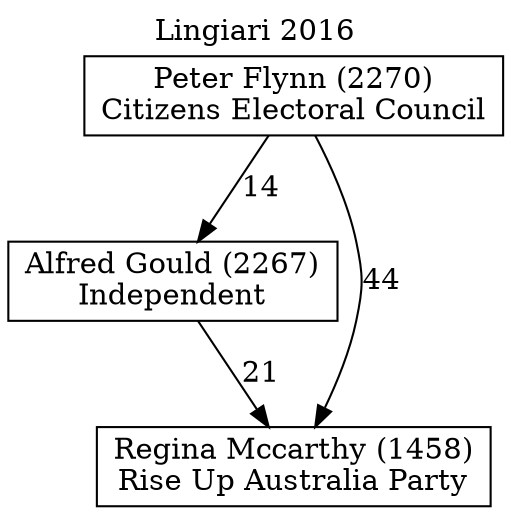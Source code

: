 // House preference flow
digraph "Regina Mccarthy (1458)_Lingiari_2016" {
	graph [label="Lingiari 2016" labelloc=t mclimit=10]
	node [shape=box]
	"Peter Flynn (2270)" [label="Peter Flynn (2270)
Citizens Electoral Council"]
	"Alfred Gould (2267)" [label="Alfred Gould (2267)
Independent"]
	"Regina Mccarthy (1458)" [label="Regina Mccarthy (1458)
Rise Up Australia Party"]
	"Peter Flynn (2270)" -> "Alfred Gould (2267)" [label=14]
	"Peter Flynn (2270)" -> "Regina Mccarthy (1458)" [label=44]
	"Alfred Gould (2267)" -> "Regina Mccarthy (1458)" [label=21]
}
